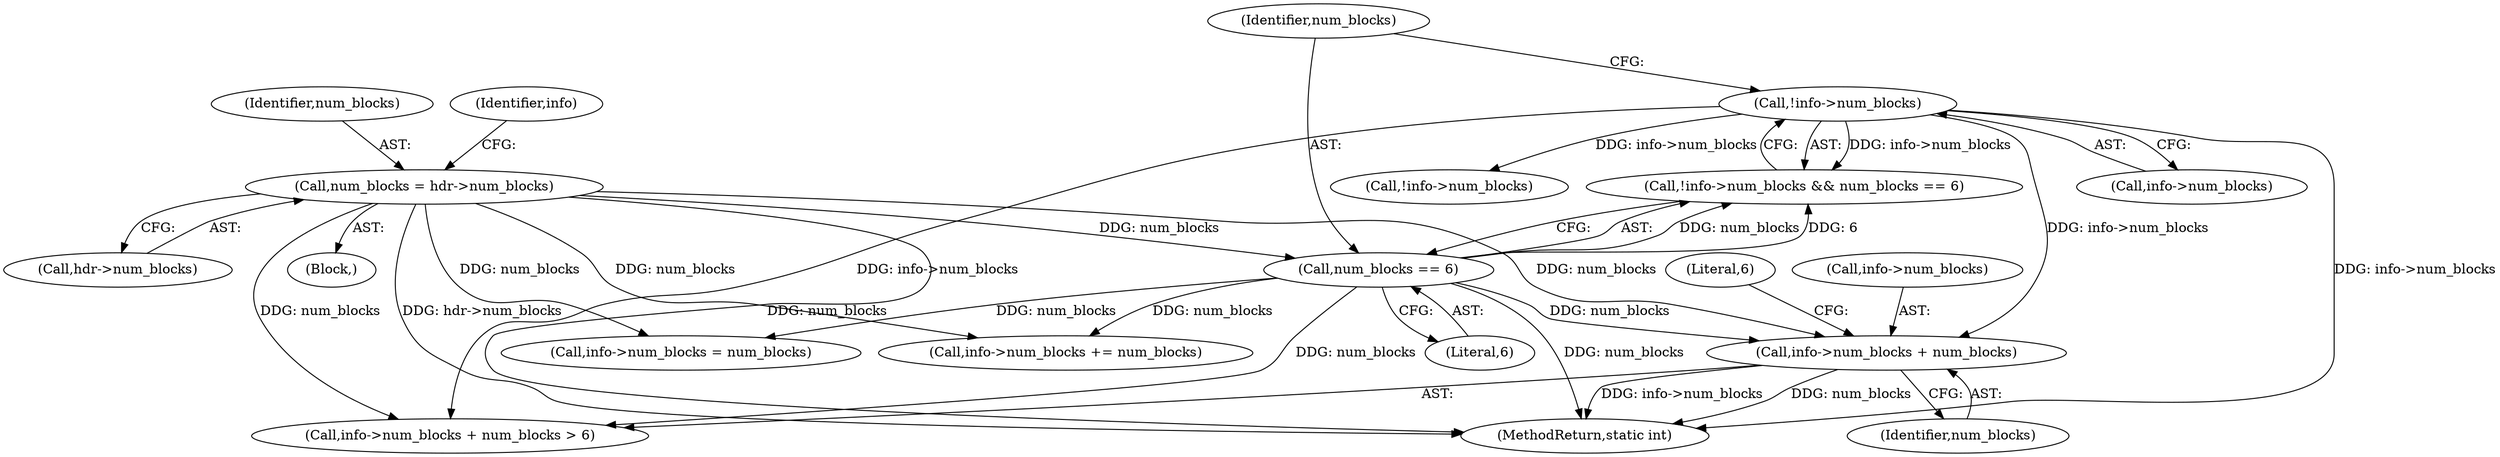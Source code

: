 digraph "0_FFmpeg_ed22dc22216f74c75ee7901f82649e1ff725ba50@pointer" {
"1000555" [label="(Call,info->num_blocks + num_blocks)"];
"1000538" [label="(Call,!info->num_blocks)"];
"1000542" [label="(Call,num_blocks == 6)"];
"1000191" [label="(Call,num_blocks = hdr->num_blocks)"];
"1000116" [label="(Block,)"];
"1000583" [label="(Call,info->num_blocks = num_blocks)"];
"1000560" [label="(Literal,6)"];
"1000542" [label="(Call,num_blocks == 6)"];
"1000539" [label="(Call,info->num_blocks)"];
"1000543" [label="(Identifier,num_blocks)"];
"1000567" [label="(Call,!info->num_blocks)"];
"1000192" [label="(Identifier,num_blocks)"];
"1000556" [label="(Call,info->num_blocks)"];
"1000559" [label="(Identifier,num_blocks)"];
"1000199" [label="(Identifier,info)"];
"1000555" [label="(Call,info->num_blocks + num_blocks)"];
"1000554" [label="(Call,info->num_blocks + num_blocks > 6)"];
"1000683" [label="(MethodReturn,static int)"];
"1000538" [label="(Call,!info->num_blocks)"];
"1000627" [label="(Call,info->num_blocks += num_blocks)"];
"1000544" [label="(Literal,6)"];
"1000193" [label="(Call,hdr->num_blocks)"];
"1000191" [label="(Call,num_blocks = hdr->num_blocks)"];
"1000537" [label="(Call,!info->num_blocks && num_blocks == 6)"];
"1000555" -> "1000554"  [label="AST: "];
"1000555" -> "1000559"  [label="CFG: "];
"1000556" -> "1000555"  [label="AST: "];
"1000559" -> "1000555"  [label="AST: "];
"1000560" -> "1000555"  [label="CFG: "];
"1000555" -> "1000683"  [label="DDG: info->num_blocks"];
"1000555" -> "1000683"  [label="DDG: num_blocks"];
"1000538" -> "1000555"  [label="DDG: info->num_blocks"];
"1000542" -> "1000555"  [label="DDG: num_blocks"];
"1000191" -> "1000555"  [label="DDG: num_blocks"];
"1000538" -> "1000537"  [label="AST: "];
"1000538" -> "1000539"  [label="CFG: "];
"1000539" -> "1000538"  [label="AST: "];
"1000543" -> "1000538"  [label="CFG: "];
"1000537" -> "1000538"  [label="CFG: "];
"1000538" -> "1000683"  [label="DDG: info->num_blocks"];
"1000538" -> "1000537"  [label="DDG: info->num_blocks"];
"1000538" -> "1000554"  [label="DDG: info->num_blocks"];
"1000538" -> "1000567"  [label="DDG: info->num_blocks"];
"1000542" -> "1000537"  [label="AST: "];
"1000542" -> "1000544"  [label="CFG: "];
"1000543" -> "1000542"  [label="AST: "];
"1000544" -> "1000542"  [label="AST: "];
"1000537" -> "1000542"  [label="CFG: "];
"1000542" -> "1000683"  [label="DDG: num_blocks"];
"1000542" -> "1000537"  [label="DDG: num_blocks"];
"1000542" -> "1000537"  [label="DDG: 6"];
"1000191" -> "1000542"  [label="DDG: num_blocks"];
"1000542" -> "1000554"  [label="DDG: num_blocks"];
"1000542" -> "1000583"  [label="DDG: num_blocks"];
"1000542" -> "1000627"  [label="DDG: num_blocks"];
"1000191" -> "1000116"  [label="AST: "];
"1000191" -> "1000193"  [label="CFG: "];
"1000192" -> "1000191"  [label="AST: "];
"1000193" -> "1000191"  [label="AST: "];
"1000199" -> "1000191"  [label="CFG: "];
"1000191" -> "1000683"  [label="DDG: hdr->num_blocks"];
"1000191" -> "1000683"  [label="DDG: num_blocks"];
"1000191" -> "1000554"  [label="DDG: num_blocks"];
"1000191" -> "1000583"  [label="DDG: num_blocks"];
"1000191" -> "1000627"  [label="DDG: num_blocks"];
}
